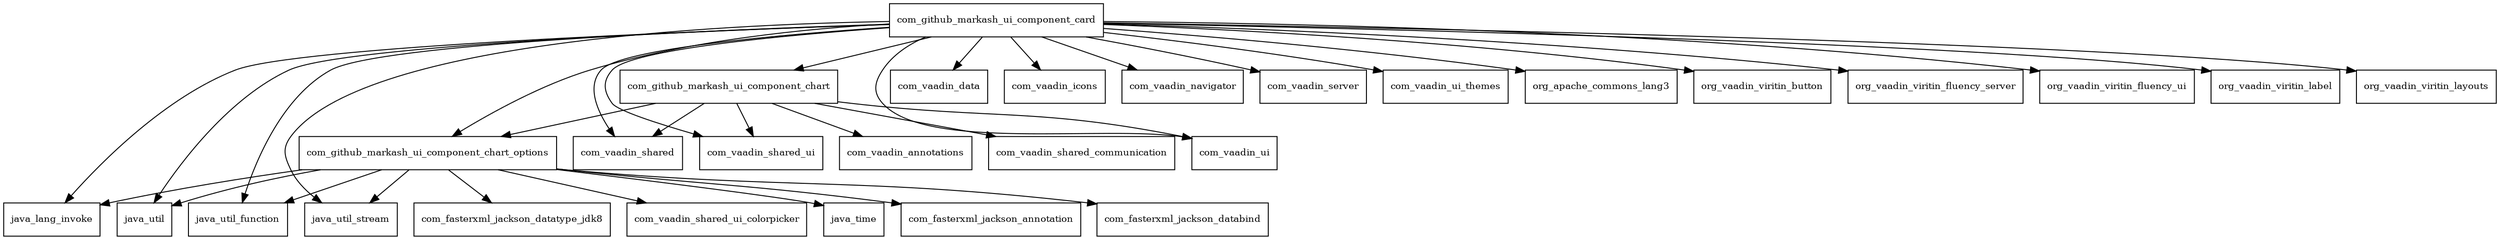 digraph statistics_card_0_3_0_package_dependencies {
  node [shape = box, fontsize=10.0];
  com_github_markash_ui_component_card -> com_github_markash_ui_component_chart;
  com_github_markash_ui_component_card -> com_github_markash_ui_component_chart_options;
  com_github_markash_ui_component_card -> com_vaadin_data;
  com_github_markash_ui_component_card -> com_vaadin_icons;
  com_github_markash_ui_component_card -> com_vaadin_navigator;
  com_github_markash_ui_component_card -> com_vaadin_server;
  com_github_markash_ui_component_card -> com_vaadin_shared;
  com_github_markash_ui_component_card -> com_vaadin_shared_ui;
  com_github_markash_ui_component_card -> com_vaadin_ui;
  com_github_markash_ui_component_card -> com_vaadin_ui_themes;
  com_github_markash_ui_component_card -> java_lang_invoke;
  com_github_markash_ui_component_card -> java_util;
  com_github_markash_ui_component_card -> java_util_function;
  com_github_markash_ui_component_card -> java_util_stream;
  com_github_markash_ui_component_card -> org_apache_commons_lang3;
  com_github_markash_ui_component_card -> org_vaadin_viritin_button;
  com_github_markash_ui_component_card -> org_vaadin_viritin_fluency_server;
  com_github_markash_ui_component_card -> org_vaadin_viritin_fluency_ui;
  com_github_markash_ui_component_card -> org_vaadin_viritin_label;
  com_github_markash_ui_component_card -> org_vaadin_viritin_layouts;
  com_github_markash_ui_component_chart -> com_github_markash_ui_component_chart_options;
  com_github_markash_ui_component_chart -> com_vaadin_annotations;
  com_github_markash_ui_component_chart -> com_vaadin_shared;
  com_github_markash_ui_component_chart -> com_vaadin_shared_communication;
  com_github_markash_ui_component_chart -> com_vaadin_shared_ui;
  com_github_markash_ui_component_chart -> com_vaadin_ui;
  com_github_markash_ui_component_chart_options -> com_fasterxml_jackson_annotation;
  com_github_markash_ui_component_chart_options -> com_fasterxml_jackson_databind;
  com_github_markash_ui_component_chart_options -> com_fasterxml_jackson_datatype_jdk8;
  com_github_markash_ui_component_chart_options -> com_vaadin_shared_ui_colorpicker;
  com_github_markash_ui_component_chart_options -> java_lang_invoke;
  com_github_markash_ui_component_chart_options -> java_time;
  com_github_markash_ui_component_chart_options -> java_util;
  com_github_markash_ui_component_chart_options -> java_util_function;
  com_github_markash_ui_component_chart_options -> java_util_stream;
}
